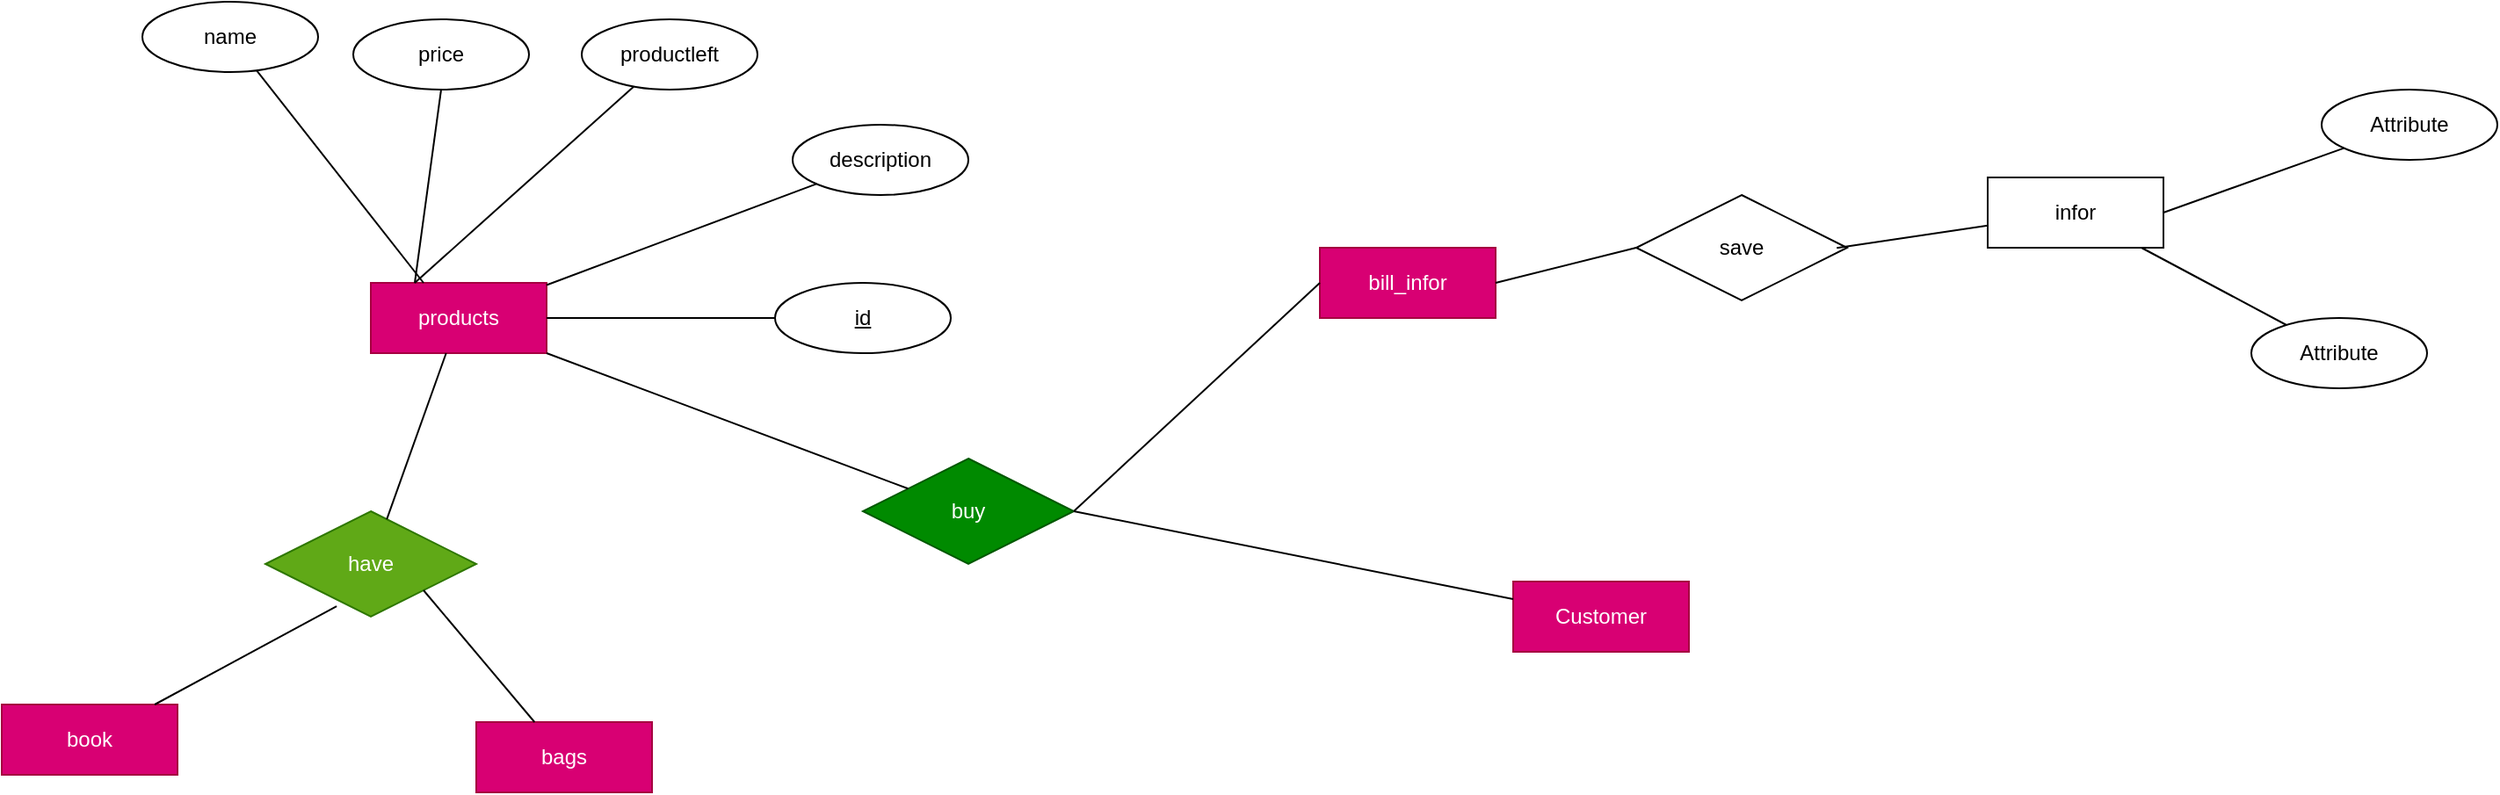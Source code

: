 <mxfile version="22.0.4" type="github">
  <diagram name="Page-1" id="cjsdhDAMOJABzA_ya90m">
    <mxGraphModel dx="1750" dy="890" grid="1" gridSize="10" guides="1" tooltips="1" connect="1" arrows="1" fold="1" page="1" pageScale="1" pageWidth="850" pageHeight="1100" math="0" shadow="0">
      <root>
        <mxCell id="0" />
        <mxCell id="1" parent="0" />
        <mxCell id="R9mAfrszLzSicFiLIH1s-2" value="products&lt;br&gt;" style="whiteSpace=wrap;html=1;align=center;fillColor=#d80073;fontColor=#ffffff;strokeColor=#A50040;" vertex="1" parent="1">
          <mxGeometry x="400" y="270" width="100" height="40" as="geometry" />
        </mxCell>
        <mxCell id="R9mAfrszLzSicFiLIH1s-3" value="price" style="ellipse;whiteSpace=wrap;html=1;align=center;" vertex="1" parent="1">
          <mxGeometry x="390" y="120" width="100" height="40" as="geometry" />
        </mxCell>
        <mxCell id="R9mAfrszLzSicFiLIH1s-4" value="productleft" style="ellipse;whiteSpace=wrap;html=1;align=center;" vertex="1" parent="1">
          <mxGeometry x="520" y="120" width="100" height="40" as="geometry" />
        </mxCell>
        <mxCell id="R9mAfrszLzSicFiLIH1s-5" value="description" style="ellipse;whiteSpace=wrap;html=1;align=center;" vertex="1" parent="1">
          <mxGeometry x="640" y="180" width="100" height="40" as="geometry" />
        </mxCell>
        <mxCell id="R9mAfrszLzSicFiLIH1s-7" value="name" style="ellipse;whiteSpace=wrap;html=1;align=center;" vertex="1" parent="1">
          <mxGeometry x="270" y="110" width="100" height="40" as="geometry" />
        </mxCell>
        <mxCell id="R9mAfrszLzSicFiLIH1s-8" value="id" style="ellipse;whiteSpace=wrap;html=1;align=center;fontStyle=4;" vertex="1" parent="1">
          <mxGeometry x="630" y="270" width="100" height="40" as="geometry" />
        </mxCell>
        <mxCell id="R9mAfrszLzSicFiLIH1s-11" value="" style="endArrow=none;html=1;rounded=0;exitX=0.5;exitY=1;exitDx=0;exitDy=0;entryX=0.25;entryY=0;entryDx=0;entryDy=0;" edge="1" parent="1" source="R9mAfrszLzSicFiLIH1s-3" target="R9mAfrszLzSicFiLIH1s-2">
          <mxGeometry relative="1" as="geometry">
            <mxPoint x="420" y="230" as="sourcePoint" />
            <mxPoint x="580" y="230" as="targetPoint" />
          </mxGeometry>
        </mxCell>
        <mxCell id="R9mAfrszLzSicFiLIH1s-13" value="" style="endArrow=none;html=1;rounded=0;exitX=0.25;exitY=0;exitDx=0;exitDy=0;" edge="1" parent="1" source="R9mAfrszLzSicFiLIH1s-2" target="R9mAfrszLzSicFiLIH1s-4">
          <mxGeometry relative="1" as="geometry">
            <mxPoint x="450" y="230" as="sourcePoint" />
            <mxPoint x="610" y="230" as="targetPoint" />
          </mxGeometry>
        </mxCell>
        <mxCell id="R9mAfrszLzSicFiLIH1s-14" value="" style="endArrow=none;html=1;rounded=0;" edge="1" parent="1" source="R9mAfrszLzSicFiLIH1s-2" target="R9mAfrszLzSicFiLIH1s-5">
          <mxGeometry relative="1" as="geometry">
            <mxPoint x="480" y="250" as="sourcePoint" />
            <mxPoint x="640" y="250" as="targetPoint" />
          </mxGeometry>
        </mxCell>
        <mxCell id="R9mAfrszLzSicFiLIH1s-15" value="" style="endArrow=none;html=1;rounded=0;entryX=0;entryY=0.5;entryDx=0;entryDy=0;" edge="1" parent="1" source="R9mAfrszLzSicFiLIH1s-2" target="R9mAfrszLzSicFiLIH1s-8">
          <mxGeometry relative="1" as="geometry">
            <mxPoint x="520" y="290" as="sourcePoint" />
            <mxPoint x="680" y="290" as="targetPoint" />
          </mxGeometry>
        </mxCell>
        <mxCell id="R9mAfrszLzSicFiLIH1s-16" value="" style="endArrow=none;html=1;rounded=0;" edge="1" parent="1" target="R9mAfrszLzSicFiLIH1s-7">
          <mxGeometry relative="1" as="geometry">
            <mxPoint x="430" y="270" as="sourcePoint" />
            <mxPoint x="450" y="380" as="targetPoint" />
          </mxGeometry>
        </mxCell>
        <mxCell id="R9mAfrszLzSicFiLIH1s-24" value="have" style="shape=rhombus;perimeter=rhombusPerimeter;whiteSpace=wrap;html=1;align=center;fillColor=#60a917;fontColor=#ffffff;strokeColor=#2D7600;" vertex="1" parent="1">
          <mxGeometry x="340" y="400" width="120" height="60" as="geometry" />
        </mxCell>
        <mxCell id="R9mAfrszLzSicFiLIH1s-25" value="" style="endArrow=none;html=1;rounded=0;" edge="1" parent="1" source="R9mAfrszLzSicFiLIH1s-24" target="R9mAfrszLzSicFiLIH1s-2">
          <mxGeometry relative="1" as="geometry">
            <mxPoint x="180" y="350" as="sourcePoint" />
            <mxPoint x="340" y="350" as="targetPoint" />
          </mxGeometry>
        </mxCell>
        <mxCell id="R9mAfrszLzSicFiLIH1s-26" value="book" style="whiteSpace=wrap;html=1;align=center;fillColor=#d80073;fontColor=#ffffff;strokeColor=#A50040;" vertex="1" parent="1">
          <mxGeometry x="190" y="510" width="100" height="40" as="geometry" />
        </mxCell>
        <mxCell id="R9mAfrszLzSicFiLIH1s-27" value="bags" style="whiteSpace=wrap;html=1;align=center;fillColor=#d80073;fontColor=#ffffff;strokeColor=#A50040;" vertex="1" parent="1">
          <mxGeometry x="460" y="520" width="100" height="40" as="geometry" />
        </mxCell>
        <mxCell id="R9mAfrszLzSicFiLIH1s-28" value="" style="endArrow=none;html=1;rounded=0;entryX=0.338;entryY=0.901;entryDx=0;entryDy=0;entryPerimeter=0;" edge="1" parent="1" source="R9mAfrszLzSicFiLIH1s-26" target="R9mAfrszLzSicFiLIH1s-24">
          <mxGeometry relative="1" as="geometry">
            <mxPoint x="200" y="480" as="sourcePoint" />
            <mxPoint x="360" y="480" as="targetPoint" />
          </mxGeometry>
        </mxCell>
        <mxCell id="R9mAfrszLzSicFiLIH1s-29" value="" style="endArrow=none;html=1;rounded=0;exitX=1;exitY=1;exitDx=0;exitDy=0;" edge="1" parent="1" source="R9mAfrszLzSicFiLIH1s-24" target="R9mAfrszLzSicFiLIH1s-27">
          <mxGeometry relative="1" as="geometry">
            <mxPoint x="460" y="490" as="sourcePoint" />
            <mxPoint x="620" y="490" as="targetPoint" />
          </mxGeometry>
        </mxCell>
        <mxCell id="R9mAfrszLzSicFiLIH1s-30" value="Customer" style="whiteSpace=wrap;html=1;align=center;fillColor=#d80073;fontColor=#ffffff;strokeColor=#A50040;" vertex="1" parent="1">
          <mxGeometry x="1050" y="440" width="100" height="40" as="geometry" />
        </mxCell>
        <mxCell id="R9mAfrszLzSicFiLIH1s-31" value="buy" style="shape=rhombus;perimeter=rhombusPerimeter;whiteSpace=wrap;html=1;align=center;fillColor=#008a00;fontColor=#ffffff;strokeColor=#005700;" vertex="1" parent="1">
          <mxGeometry x="680" y="370" width="120" height="60" as="geometry" />
        </mxCell>
        <mxCell id="R9mAfrszLzSicFiLIH1s-32" value="" style="endArrow=none;html=1;rounded=0;exitX=1;exitY=1;exitDx=0;exitDy=0;" edge="1" parent="1" source="R9mAfrszLzSicFiLIH1s-2" target="R9mAfrszLzSicFiLIH1s-31">
          <mxGeometry relative="1" as="geometry">
            <mxPoint x="510" y="370" as="sourcePoint" />
            <mxPoint x="670" y="370" as="targetPoint" />
          </mxGeometry>
        </mxCell>
        <mxCell id="R9mAfrszLzSicFiLIH1s-33" value="" style="endArrow=none;html=1;rounded=0;exitX=1;exitY=0.5;exitDx=0;exitDy=0;" edge="1" parent="1" source="R9mAfrszLzSicFiLIH1s-31" target="R9mAfrszLzSicFiLIH1s-30">
          <mxGeometry relative="1" as="geometry">
            <mxPoint x="730" y="350" as="sourcePoint" />
            <mxPoint x="890" y="350" as="targetPoint" />
          </mxGeometry>
        </mxCell>
        <mxCell id="R9mAfrszLzSicFiLIH1s-40" value="bill_infor" style="whiteSpace=wrap;html=1;align=center;fillColor=#d80073;fontColor=#ffffff;strokeColor=#A50040;" vertex="1" parent="1">
          <mxGeometry x="940" y="250" width="100" height="40" as="geometry" />
        </mxCell>
        <mxCell id="R9mAfrszLzSicFiLIH1s-42" value="" style="endArrow=none;html=1;rounded=0;exitX=1;exitY=0.5;exitDx=0;exitDy=0;entryX=0;entryY=0.5;entryDx=0;entryDy=0;" edge="1" parent="1" source="R9mAfrszLzSicFiLIH1s-31" target="R9mAfrszLzSicFiLIH1s-40">
          <mxGeometry relative="1" as="geometry">
            <mxPoint x="830" y="330" as="sourcePoint" />
            <mxPoint x="990" y="330" as="targetPoint" />
          </mxGeometry>
        </mxCell>
        <mxCell id="R9mAfrszLzSicFiLIH1s-46" value="save" style="shape=rhombus;perimeter=rhombusPerimeter;whiteSpace=wrap;html=1;align=center;" vertex="1" parent="1">
          <mxGeometry x="1120" y="220" width="120" height="60" as="geometry" />
        </mxCell>
        <mxCell id="R9mAfrszLzSicFiLIH1s-50" value="" style="endArrow=none;html=1;rounded=0;exitX=1;exitY=0.5;exitDx=0;exitDy=0;entryX=0;entryY=0.5;entryDx=0;entryDy=0;" edge="1" parent="1" source="R9mAfrszLzSicFiLIH1s-40" target="R9mAfrszLzSicFiLIH1s-46">
          <mxGeometry relative="1" as="geometry">
            <mxPoint x="1060" y="90" as="sourcePoint" />
            <mxPoint x="1220" y="90" as="targetPoint" />
          </mxGeometry>
        </mxCell>
        <mxCell id="R9mAfrszLzSicFiLIH1s-51" value="infor" style="whiteSpace=wrap;html=1;align=center;" vertex="1" parent="1">
          <mxGeometry x="1320" y="210" width="100" height="40" as="geometry" />
        </mxCell>
        <mxCell id="R9mAfrszLzSicFiLIH1s-52" value="" style="endArrow=none;html=1;rounded=0;exitX=0.951;exitY=0.502;exitDx=0;exitDy=0;exitPerimeter=0;" edge="1" parent="1" source="R9mAfrszLzSicFiLIH1s-46" target="R9mAfrszLzSicFiLIH1s-51">
          <mxGeometry relative="1" as="geometry">
            <mxPoint x="1360" y="250" as="sourcePoint" />
            <mxPoint x="1520" y="250" as="targetPoint" />
          </mxGeometry>
        </mxCell>
        <mxCell id="R9mAfrszLzSicFiLIH1s-56" value="Attribute" style="ellipse;whiteSpace=wrap;html=1;align=center;" vertex="1" parent="1">
          <mxGeometry x="1470" y="290" width="100" height="40" as="geometry" />
        </mxCell>
        <mxCell id="R9mAfrszLzSicFiLIH1s-57" value="Attribute" style="ellipse;whiteSpace=wrap;html=1;align=center;" vertex="1" parent="1">
          <mxGeometry x="1510" y="160" width="100" height="40" as="geometry" />
        </mxCell>
        <mxCell id="R9mAfrszLzSicFiLIH1s-58" value="" style="endArrow=none;html=1;rounded=0;exitX=1;exitY=0.5;exitDx=0;exitDy=0;" edge="1" parent="1" source="R9mAfrszLzSicFiLIH1s-51" target="R9mAfrszLzSicFiLIH1s-57">
          <mxGeometry relative="1" as="geometry">
            <mxPoint x="1530" y="190" as="sourcePoint" />
            <mxPoint x="1690" y="190" as="targetPoint" />
          </mxGeometry>
        </mxCell>
        <mxCell id="R9mAfrszLzSicFiLIH1s-59" value="" style="endArrow=none;html=1;rounded=0;" edge="1" parent="1" source="R9mAfrszLzSicFiLIH1s-51" target="R9mAfrszLzSicFiLIH1s-56">
          <mxGeometry relative="1" as="geometry">
            <mxPoint x="1540" y="200" as="sourcePoint" />
            <mxPoint x="1700" y="200" as="targetPoint" />
          </mxGeometry>
        </mxCell>
      </root>
    </mxGraphModel>
  </diagram>
</mxfile>
